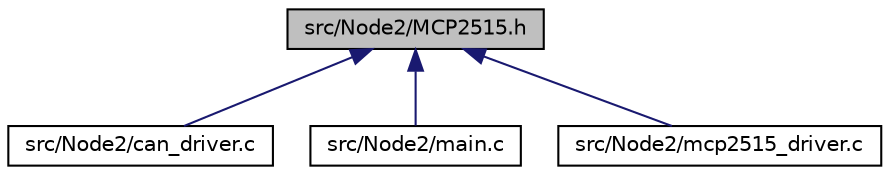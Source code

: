 digraph "src/Node2/MCP2515.h"
{
  edge [fontname="Helvetica",fontsize="10",labelfontname="Helvetica",labelfontsize="10"];
  node [fontname="Helvetica",fontsize="10",shape=record];
  Node1 [label="src/Node2/MCP2515.h",height=0.2,width=0.4,color="black", fillcolor="grey75", style="filled", fontcolor="black"];
  Node1 -> Node2 [dir="back",color="midnightblue",fontsize="10",style="solid",fontname="Helvetica"];
  Node2 [label="src/Node2/can_driver.c",height=0.2,width=0.4,color="black", fillcolor="white", style="filled",URL="$Node2_2can__driver_8c.html"];
  Node1 -> Node3 [dir="back",color="midnightblue",fontsize="10",style="solid",fontname="Helvetica"];
  Node3 [label="src/Node2/main.c",height=0.2,width=0.4,color="black", fillcolor="white", style="filled",URL="$Node2_2main_8c.html"];
  Node1 -> Node4 [dir="back",color="midnightblue",fontsize="10",style="solid",fontname="Helvetica"];
  Node4 [label="src/Node2/mcp2515_driver.c",height=0.2,width=0.4,color="black", fillcolor="white", style="filled",URL="$Node2_2mcp2515__driver_8c.html"];
}
